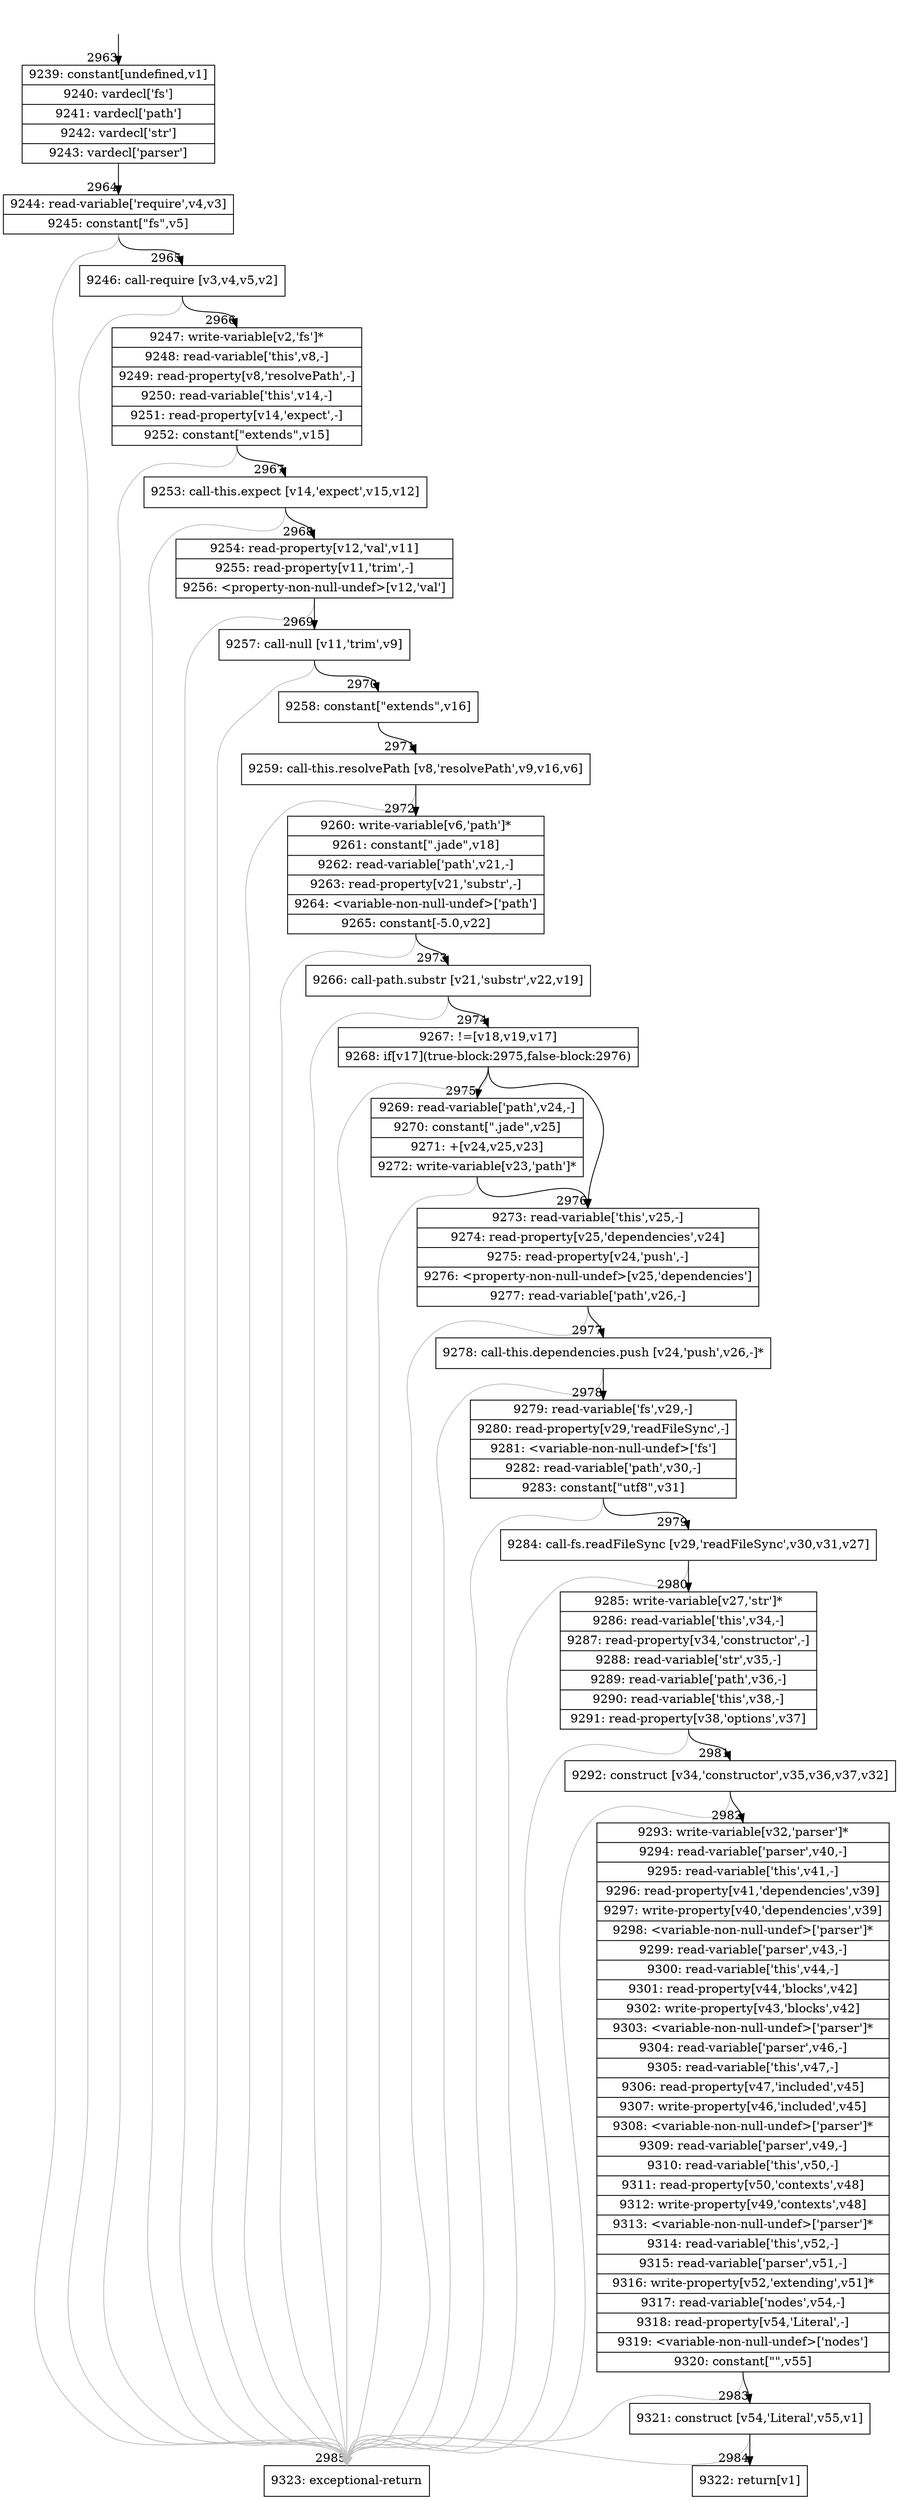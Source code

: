 digraph {
rankdir="TD"
BB_entry179[shape=none,label=""];
BB_entry179 -> BB2963 [tailport=s, headport=n, headlabel="    2963"]
BB2963 [shape=record label="{9239: constant[undefined,v1]|9240: vardecl['fs']|9241: vardecl['path']|9242: vardecl['str']|9243: vardecl['parser']}" ] 
BB2963 -> BB2964 [tailport=s, headport=n, headlabel="      2964"]
BB2964 [shape=record label="{9244: read-variable['require',v4,v3]|9245: constant[\"fs\",v5]}" ] 
BB2964 -> BB2965 [tailport=s, headport=n, headlabel="      2965"]
BB2964 -> BB2985 [tailport=s, headport=n, color=gray, headlabel="      2985"]
BB2965 [shape=record label="{9246: call-require [v3,v4,v5,v2]}" ] 
BB2965 -> BB2966 [tailport=s, headport=n, headlabel="      2966"]
BB2965 -> BB2985 [tailport=s, headport=n, color=gray]
BB2966 [shape=record label="{9247: write-variable[v2,'fs']*|9248: read-variable['this',v8,-]|9249: read-property[v8,'resolvePath',-]|9250: read-variable['this',v14,-]|9251: read-property[v14,'expect',-]|9252: constant[\"extends\",v15]}" ] 
BB2966 -> BB2967 [tailport=s, headport=n, headlabel="      2967"]
BB2966 -> BB2985 [tailport=s, headport=n, color=gray]
BB2967 [shape=record label="{9253: call-this.expect [v14,'expect',v15,v12]}" ] 
BB2967 -> BB2968 [tailport=s, headport=n, headlabel="      2968"]
BB2967 -> BB2985 [tailport=s, headport=n, color=gray]
BB2968 [shape=record label="{9254: read-property[v12,'val',v11]|9255: read-property[v11,'trim',-]|9256: \<property-non-null-undef\>[v12,'val']}" ] 
BB2968 -> BB2969 [tailport=s, headport=n, headlabel="      2969"]
BB2968 -> BB2985 [tailport=s, headport=n, color=gray]
BB2969 [shape=record label="{9257: call-null [v11,'trim',v9]}" ] 
BB2969 -> BB2970 [tailport=s, headport=n, headlabel="      2970"]
BB2969 -> BB2985 [tailport=s, headport=n, color=gray]
BB2970 [shape=record label="{9258: constant[\"extends\",v16]}" ] 
BB2970 -> BB2971 [tailport=s, headport=n, headlabel="      2971"]
BB2971 [shape=record label="{9259: call-this.resolvePath [v8,'resolvePath',v9,v16,v6]}" ] 
BB2971 -> BB2972 [tailport=s, headport=n, headlabel="      2972"]
BB2971 -> BB2985 [tailport=s, headport=n, color=gray]
BB2972 [shape=record label="{9260: write-variable[v6,'path']*|9261: constant[\".jade\",v18]|9262: read-variable['path',v21,-]|9263: read-property[v21,'substr',-]|9264: \<variable-non-null-undef\>['path']|9265: constant[-5.0,v22]}" ] 
BB2972 -> BB2973 [tailport=s, headport=n, headlabel="      2973"]
BB2972 -> BB2985 [tailport=s, headport=n, color=gray]
BB2973 [shape=record label="{9266: call-path.substr [v21,'substr',v22,v19]}" ] 
BB2973 -> BB2974 [tailport=s, headport=n, headlabel="      2974"]
BB2973 -> BB2985 [tailport=s, headport=n, color=gray]
BB2974 [shape=record label="{9267: !=[v18,v19,v17]|9268: if[v17](true-block:2975,false-block:2976)}" ] 
BB2974 -> BB2975 [tailport=s, headport=n, headlabel="      2975"]
BB2974 -> BB2976 [tailport=s, headport=n, headlabel="      2976"]
BB2974 -> BB2985 [tailport=s, headport=n, color=gray]
BB2975 [shape=record label="{9269: read-variable['path',v24,-]|9270: constant[\".jade\",v25]|9271: +[v24,v25,v23]|9272: write-variable[v23,'path']*}" ] 
BB2975 -> BB2976 [tailport=s, headport=n]
BB2975 -> BB2985 [tailport=s, headport=n, color=gray]
BB2976 [shape=record label="{9273: read-variable['this',v25,-]|9274: read-property[v25,'dependencies',v24]|9275: read-property[v24,'push',-]|9276: \<property-non-null-undef\>[v25,'dependencies']|9277: read-variable['path',v26,-]}" ] 
BB2976 -> BB2977 [tailport=s, headport=n, headlabel="      2977"]
BB2976 -> BB2985 [tailport=s, headport=n, color=gray]
BB2977 [shape=record label="{9278: call-this.dependencies.push [v24,'push',v26,-]*}" ] 
BB2977 -> BB2978 [tailport=s, headport=n, headlabel="      2978"]
BB2977 -> BB2985 [tailport=s, headport=n, color=gray]
BB2978 [shape=record label="{9279: read-variable['fs',v29,-]|9280: read-property[v29,'readFileSync',-]|9281: \<variable-non-null-undef\>['fs']|9282: read-variable['path',v30,-]|9283: constant[\"utf8\",v31]}" ] 
BB2978 -> BB2979 [tailport=s, headport=n, headlabel="      2979"]
BB2978 -> BB2985 [tailport=s, headport=n, color=gray]
BB2979 [shape=record label="{9284: call-fs.readFileSync [v29,'readFileSync',v30,v31,v27]}" ] 
BB2979 -> BB2980 [tailport=s, headport=n, headlabel="      2980"]
BB2979 -> BB2985 [tailport=s, headport=n, color=gray]
BB2980 [shape=record label="{9285: write-variable[v27,'str']*|9286: read-variable['this',v34,-]|9287: read-property[v34,'constructor',-]|9288: read-variable['str',v35,-]|9289: read-variable['path',v36,-]|9290: read-variable['this',v38,-]|9291: read-property[v38,'options',v37]}" ] 
BB2980 -> BB2981 [tailport=s, headport=n, headlabel="      2981"]
BB2980 -> BB2985 [tailport=s, headport=n, color=gray]
BB2981 [shape=record label="{9292: construct [v34,'constructor',v35,v36,v37,v32]}" ] 
BB2981 -> BB2982 [tailport=s, headport=n, headlabel="      2982"]
BB2981 -> BB2985 [tailport=s, headport=n, color=gray]
BB2982 [shape=record label="{9293: write-variable[v32,'parser']*|9294: read-variable['parser',v40,-]|9295: read-variable['this',v41,-]|9296: read-property[v41,'dependencies',v39]|9297: write-property[v40,'dependencies',v39]|9298: \<variable-non-null-undef\>['parser']*|9299: read-variable['parser',v43,-]|9300: read-variable['this',v44,-]|9301: read-property[v44,'blocks',v42]|9302: write-property[v43,'blocks',v42]|9303: \<variable-non-null-undef\>['parser']*|9304: read-variable['parser',v46,-]|9305: read-variable['this',v47,-]|9306: read-property[v47,'included',v45]|9307: write-property[v46,'included',v45]|9308: \<variable-non-null-undef\>['parser']*|9309: read-variable['parser',v49,-]|9310: read-variable['this',v50,-]|9311: read-property[v50,'contexts',v48]|9312: write-property[v49,'contexts',v48]|9313: \<variable-non-null-undef\>['parser']*|9314: read-variable['this',v52,-]|9315: read-variable['parser',v51,-]|9316: write-property[v52,'extending',v51]*|9317: read-variable['nodes',v54,-]|9318: read-property[v54,'Literal',-]|9319: \<variable-non-null-undef\>['nodes']|9320: constant[\"\",v55]}" ] 
BB2982 -> BB2983 [tailport=s, headport=n, headlabel="      2983"]
BB2982 -> BB2985 [tailport=s, headport=n, color=gray]
BB2983 [shape=record label="{9321: construct [v54,'Literal',v55,v1]}" ] 
BB2983 -> BB2984 [tailport=s, headport=n, headlabel="      2984"]
BB2983 -> BB2985 [tailport=s, headport=n, color=gray]
BB2984 [shape=record label="{9322: return[v1]}" ] 
BB2985 [shape=record label="{9323: exceptional-return}" ] 
//#$~ 3240
}
